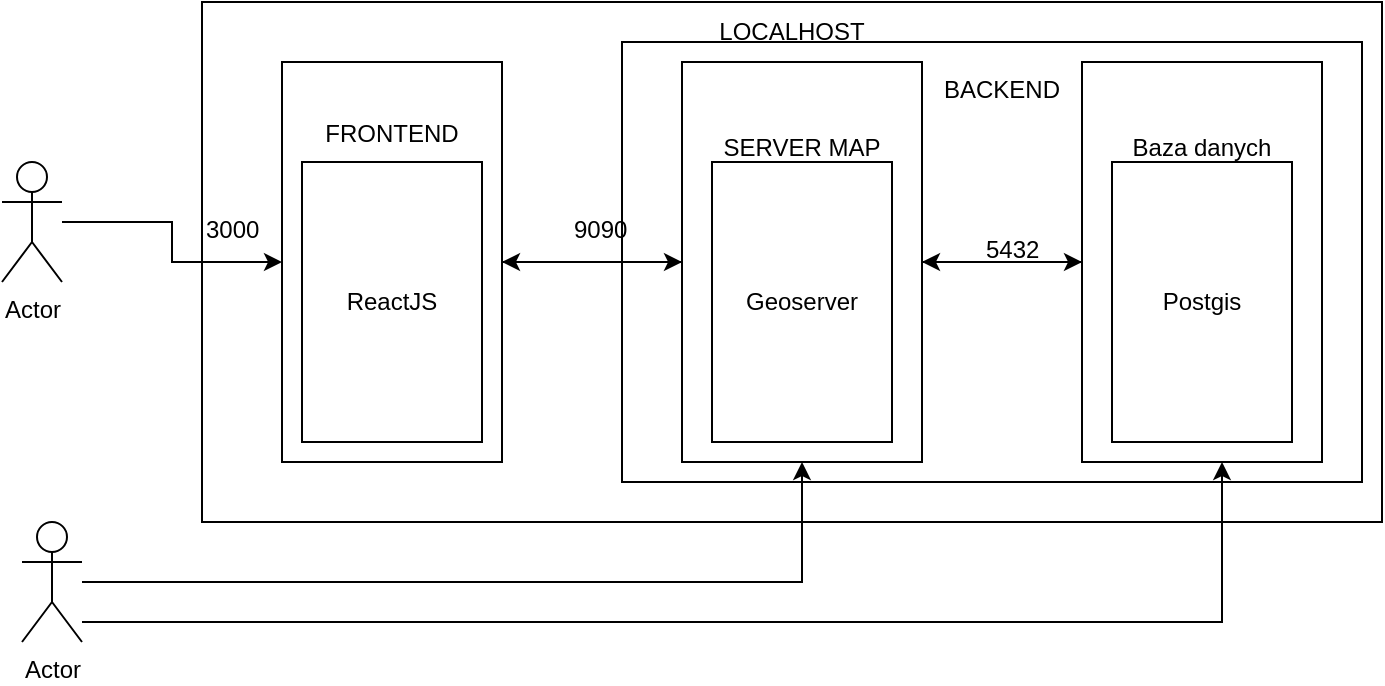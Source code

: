 <mxfile version="26.1.1">
  <diagram name="Strona-1" id="GHvh3En6iRs9t6RemtmB">
    <mxGraphModel dx="989" dy="509" grid="1" gridSize="10" guides="1" tooltips="1" connect="1" arrows="1" fold="1" page="1" pageScale="1" pageWidth="827" pageHeight="1169" math="0" shadow="0">
      <root>
        <mxCell id="0" />
        <mxCell id="1" parent="0" />
        <mxCell id="bYItATRn3WbfzLdYQKTg-15" value="&lt;div&gt;LOCALHOST&lt;/div&gt;&lt;div&gt;&lt;br&gt;&lt;/div&gt;&lt;div&gt;&lt;br&gt;&lt;/div&gt;&lt;div&gt;&lt;br&gt;&lt;/div&gt;&lt;div&gt;&lt;br&gt;&lt;/div&gt;&lt;div&gt;&lt;br&gt;&lt;/div&gt;&lt;div&gt;&lt;br&gt;&lt;/div&gt;&lt;div&gt;&lt;br&gt;&lt;/div&gt;&lt;div&gt;&lt;br&gt;&lt;/div&gt;&lt;div&gt;&lt;br&gt;&lt;/div&gt;&lt;div&gt;&lt;br&gt;&lt;/div&gt;&lt;div&gt;&lt;br&gt;&lt;/div&gt;&lt;div&gt;&lt;br&gt;&lt;/div&gt;&lt;div&gt;&lt;br&gt;&lt;/div&gt;&lt;div&gt;&lt;br&gt;&lt;/div&gt;&lt;div&gt;&lt;br&gt;&lt;/div&gt;&lt;div&gt;&lt;br&gt;&lt;/div&gt;" style="rounded=0;whiteSpace=wrap;html=1;" vertex="1" parent="1">
          <mxGeometry x="200" y="90" width="590" height="260" as="geometry" />
        </mxCell>
        <mxCell id="bYItATRn3WbfzLdYQKTg-20" value="&amp;nbsp; &amp;nbsp;BACKEND&lt;div&gt;&lt;br&gt;&lt;/div&gt;&lt;div&gt;&lt;br&gt;&lt;/div&gt;&lt;div&gt;&lt;br&gt;&lt;/div&gt;&lt;div&gt;&lt;br&gt;&lt;/div&gt;&lt;div&gt;&lt;br&gt;&lt;/div&gt;&lt;div&gt;&lt;br&gt;&lt;/div&gt;&lt;div&gt;&lt;br&gt;&lt;/div&gt;&lt;div&gt;&lt;br&gt;&lt;/div&gt;&lt;div&gt;&lt;br&gt;&lt;/div&gt;&lt;div&gt;&lt;br&gt;&lt;/div&gt;&lt;div&gt;&lt;br&gt;&lt;/div&gt;&lt;div&gt;&lt;br&gt;&lt;/div&gt;" style="rounded=0;whiteSpace=wrap;html=1;" vertex="1" parent="1">
          <mxGeometry x="410" y="110" width="370" height="220" as="geometry" />
        </mxCell>
        <mxCell id="bYItATRn3WbfzLdYQKTg-4" style="edgeStyle=orthogonalEdgeStyle;rounded=0;orthogonalLoop=1;jettySize=auto;html=1;" edge="1" parent="1" source="bYItATRn3WbfzLdYQKTg-1" target="bYItATRn3WbfzLdYQKTg-2">
          <mxGeometry relative="1" as="geometry" />
        </mxCell>
        <mxCell id="bYItATRn3WbfzLdYQKTg-1" value="FRONTEND&lt;div&gt;&lt;br&gt;&lt;/div&gt;&lt;div&gt;&lt;br&gt;&lt;/div&gt;&lt;div&gt;&lt;br&gt;&lt;/div&gt;&lt;div&gt;&lt;br&gt;&lt;/div&gt;&lt;div&gt;&lt;br&gt;&lt;/div&gt;&lt;div&gt;&lt;br&gt;&lt;/div&gt;&lt;div&gt;&lt;br&gt;&lt;/div&gt;&lt;div&gt;&lt;br&gt;&lt;/div&gt;&lt;div&gt;&lt;br&gt;&lt;/div&gt;" style="rounded=0;whiteSpace=wrap;html=1;" vertex="1" parent="1">
          <mxGeometry x="240" y="120" width="110" height="200" as="geometry" />
        </mxCell>
        <mxCell id="bYItATRn3WbfzLdYQKTg-5" style="edgeStyle=orthogonalEdgeStyle;rounded=0;orthogonalLoop=1;jettySize=auto;html=1;" edge="1" parent="1" source="bYItATRn3WbfzLdYQKTg-2" target="bYItATRn3WbfzLdYQKTg-3">
          <mxGeometry relative="1" as="geometry" />
        </mxCell>
        <mxCell id="bYItATRn3WbfzLdYQKTg-7" style="edgeStyle=orthogonalEdgeStyle;rounded=0;orthogonalLoop=1;jettySize=auto;html=1;entryX=1;entryY=0.5;entryDx=0;entryDy=0;" edge="1" parent="1" source="bYItATRn3WbfzLdYQKTg-2" target="bYItATRn3WbfzLdYQKTg-1">
          <mxGeometry relative="1" as="geometry" />
        </mxCell>
        <mxCell id="bYItATRn3WbfzLdYQKTg-2" value="&lt;div&gt;SERVER MAP&lt;/div&gt;&lt;div&gt;&lt;br&gt;&lt;/div&gt;&lt;div&gt;&lt;br&gt;&lt;/div&gt;&lt;div&gt;&lt;br&gt;&lt;/div&gt;&lt;div&gt;&lt;br&gt;&lt;/div&gt;&lt;div&gt;&lt;br&gt;&lt;/div&gt;&lt;div&gt;&lt;br&gt;&lt;/div&gt;&lt;div&gt;&lt;br&gt;&lt;/div&gt;&lt;div&gt;&lt;br&gt;&lt;/div&gt;" style="rounded=0;whiteSpace=wrap;html=1;" vertex="1" parent="1">
          <mxGeometry x="440" y="120" width="120" height="200" as="geometry" />
        </mxCell>
        <mxCell id="bYItATRn3WbfzLdYQKTg-6" style="edgeStyle=orthogonalEdgeStyle;rounded=0;orthogonalLoop=1;jettySize=auto;html=1;entryX=1;entryY=0.5;entryDx=0;entryDy=0;" edge="1" parent="1" source="bYItATRn3WbfzLdYQKTg-3" target="bYItATRn3WbfzLdYQKTg-2">
          <mxGeometry relative="1" as="geometry" />
        </mxCell>
        <mxCell id="bYItATRn3WbfzLdYQKTg-3" value="&lt;div&gt;Baza danych&lt;/div&gt;&lt;div&gt;&lt;br&gt;&lt;/div&gt;&lt;div&gt;&lt;br&gt;&lt;/div&gt;&lt;div&gt;&lt;br&gt;&lt;/div&gt;&lt;div&gt;&lt;br&gt;&lt;/div&gt;&lt;div&gt;&lt;br&gt;&lt;/div&gt;&lt;div&gt;&lt;br&gt;&lt;/div&gt;&lt;div&gt;&lt;br&gt;&lt;/div&gt;&lt;div&gt;&lt;br&gt;&lt;/div&gt;" style="rounded=0;whiteSpace=wrap;html=1;" vertex="1" parent="1">
          <mxGeometry x="640" y="120" width="120" height="200" as="geometry" />
        </mxCell>
        <mxCell id="bYItATRn3WbfzLdYQKTg-9" style="edgeStyle=orthogonalEdgeStyle;rounded=0;orthogonalLoop=1;jettySize=auto;html=1;" edge="1" parent="1" source="bYItATRn3WbfzLdYQKTg-8" target="bYItATRn3WbfzLdYQKTg-1">
          <mxGeometry relative="1" as="geometry" />
        </mxCell>
        <mxCell id="bYItATRn3WbfzLdYQKTg-8" value="Actor" style="shape=umlActor;verticalLabelPosition=bottom;verticalAlign=top;html=1;outlineConnect=0;" vertex="1" parent="1">
          <mxGeometry x="100" y="170" width="30" height="60" as="geometry" />
        </mxCell>
        <mxCell id="bYItATRn3WbfzLdYQKTg-11" style="edgeStyle=orthogonalEdgeStyle;rounded=0;orthogonalLoop=1;jettySize=auto;html=1;" edge="1" parent="1" source="bYItATRn3WbfzLdYQKTg-10" target="bYItATRn3WbfzLdYQKTg-2">
          <mxGeometry relative="1" as="geometry" />
        </mxCell>
        <mxCell id="bYItATRn3WbfzLdYQKTg-10" value="Actor" style="shape=umlActor;verticalLabelPosition=bottom;verticalAlign=top;html=1;outlineConnect=0;" vertex="1" parent="1">
          <mxGeometry x="110" y="350" width="30" height="60" as="geometry" />
        </mxCell>
        <mxCell id="bYItATRn3WbfzLdYQKTg-12" value="ReactJS" style="rounded=0;whiteSpace=wrap;html=1;" vertex="1" parent="1">
          <mxGeometry x="250" y="170" width="90" height="140" as="geometry" />
        </mxCell>
        <mxCell id="bYItATRn3WbfzLdYQKTg-13" value="Geoserver" style="rounded=0;whiteSpace=wrap;html=1;" vertex="1" parent="1">
          <mxGeometry x="455" y="170" width="90" height="140" as="geometry" />
        </mxCell>
        <mxCell id="bYItATRn3WbfzLdYQKTg-14" value="Postgis" style="rounded=0;whiteSpace=wrap;html=1;" vertex="1" parent="1">
          <mxGeometry x="655" y="170" width="90" height="140" as="geometry" />
        </mxCell>
        <mxCell id="bYItATRn3WbfzLdYQKTg-16" value="&lt;div style=&quot;forced-color-adjust: none;&quot;&gt;5432&lt;/div&gt;&lt;div style=&quot;forced-color-adjust: none;&quot;&gt;&lt;br&gt;&lt;br&gt;&lt;/div&gt;" style="text;whiteSpace=wrap;html=1;" vertex="1" parent="1">
          <mxGeometry x="590" y="200" width="30" height="20" as="geometry" />
        </mxCell>
        <mxCell id="bYItATRn3WbfzLdYQKTg-17" style="edgeStyle=orthogonalEdgeStyle;rounded=0;orthogonalLoop=1;jettySize=auto;html=1;" edge="1" parent="1" target="bYItATRn3WbfzLdYQKTg-3">
          <mxGeometry relative="1" as="geometry">
            <mxPoint x="140" y="400" as="sourcePoint" />
            <mxPoint x="500" y="340" as="targetPoint" />
            <Array as="points">
              <mxPoint x="710" y="400" />
            </Array>
          </mxGeometry>
        </mxCell>
        <mxCell id="bYItATRn3WbfzLdYQKTg-18" value="&lt;div style=&quot;forced-color-adjust: none;&quot;&gt;3000&lt;/div&gt;" style="text;whiteSpace=wrap;html=1;" vertex="1" parent="1">
          <mxGeometry x="200" y="190" width="30" height="20" as="geometry" />
        </mxCell>
        <mxCell id="bYItATRn3WbfzLdYQKTg-19" value="&lt;div style=&quot;forced-color-adjust: none;&quot;&gt;9090&lt;/div&gt;" style="text;whiteSpace=wrap;html=1;" vertex="1" parent="1">
          <mxGeometry x="384" y="190" width="30" height="20" as="geometry" />
        </mxCell>
      </root>
    </mxGraphModel>
  </diagram>
</mxfile>
